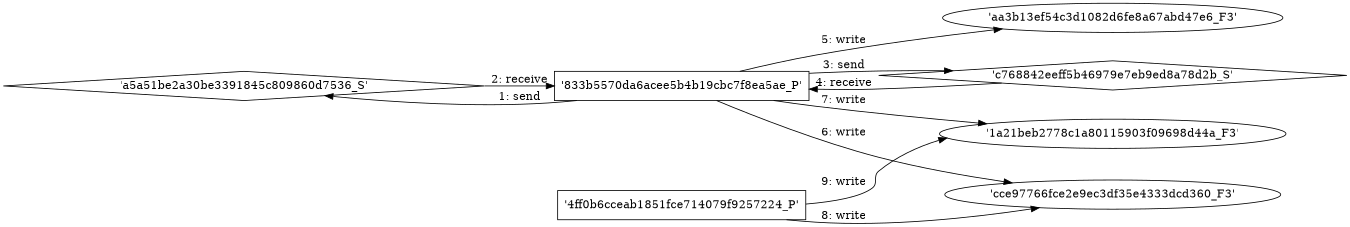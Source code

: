 digraph "D:\Learning\Paper\apt\基于CTI的攻击预警\Dataset\攻击图\ASGfromALLCTI\Latest Intelligence for February 2018.dot" {
rankdir="LR"
size="9"
fixedsize="false"
splines="true"
nodesep=0.3
ranksep=0
fontsize=10
overlap="scalexy"
engine= "neato"
	"'a5a51be2a30be3391845c809860d7536_S'" [node_type=Socket shape=diamond]
	"'833b5570da6acee5b4b19cbc7f8ea5ae_P'" [node_type=Process shape=box]
	"'833b5570da6acee5b4b19cbc7f8ea5ae_P'" -> "'a5a51be2a30be3391845c809860d7536_S'" [label="1: send"]
	"'a5a51be2a30be3391845c809860d7536_S'" -> "'833b5570da6acee5b4b19cbc7f8ea5ae_P'" [label="2: receive"]
	"'c768842eeff5b46979e7eb9ed8a78d2b_S'" [node_type=Socket shape=diamond]
	"'833b5570da6acee5b4b19cbc7f8ea5ae_P'" [node_type=Process shape=box]
	"'833b5570da6acee5b4b19cbc7f8ea5ae_P'" -> "'c768842eeff5b46979e7eb9ed8a78d2b_S'" [label="3: send"]
	"'c768842eeff5b46979e7eb9ed8a78d2b_S'" -> "'833b5570da6acee5b4b19cbc7f8ea5ae_P'" [label="4: receive"]
	"'aa3b13ef54c3d1082d6fe8a67abd47e6_F3'" [node_type=file shape=ellipse]
	"'833b5570da6acee5b4b19cbc7f8ea5ae_P'" [node_type=Process shape=box]
	"'833b5570da6acee5b4b19cbc7f8ea5ae_P'" -> "'aa3b13ef54c3d1082d6fe8a67abd47e6_F3'" [label="5: write"]
	"'cce97766fce2e9ec3df35e4333dcd360_F3'" [node_type=file shape=ellipse]
	"'833b5570da6acee5b4b19cbc7f8ea5ae_P'" [node_type=Process shape=box]
	"'833b5570da6acee5b4b19cbc7f8ea5ae_P'" -> "'cce97766fce2e9ec3df35e4333dcd360_F3'" [label="6: write"]
	"'1a21beb2778c1a80115903f09698d44a_F3'" [node_type=file shape=ellipse]
	"'833b5570da6acee5b4b19cbc7f8ea5ae_P'" [node_type=Process shape=box]
	"'833b5570da6acee5b4b19cbc7f8ea5ae_P'" -> "'1a21beb2778c1a80115903f09698d44a_F3'" [label="7: write"]
	"'cce97766fce2e9ec3df35e4333dcd360_F3'" [node_type=file shape=ellipse]
	"'4ff0b6cceab1851fce714079f9257224_P'" [node_type=Process shape=box]
	"'4ff0b6cceab1851fce714079f9257224_P'" -> "'cce97766fce2e9ec3df35e4333dcd360_F3'" [label="8: write"]
	"'1a21beb2778c1a80115903f09698d44a_F3'" [node_type=file shape=ellipse]
	"'4ff0b6cceab1851fce714079f9257224_P'" [node_type=Process shape=box]
	"'4ff0b6cceab1851fce714079f9257224_P'" -> "'1a21beb2778c1a80115903f09698d44a_F3'" [label="9: write"]
}
